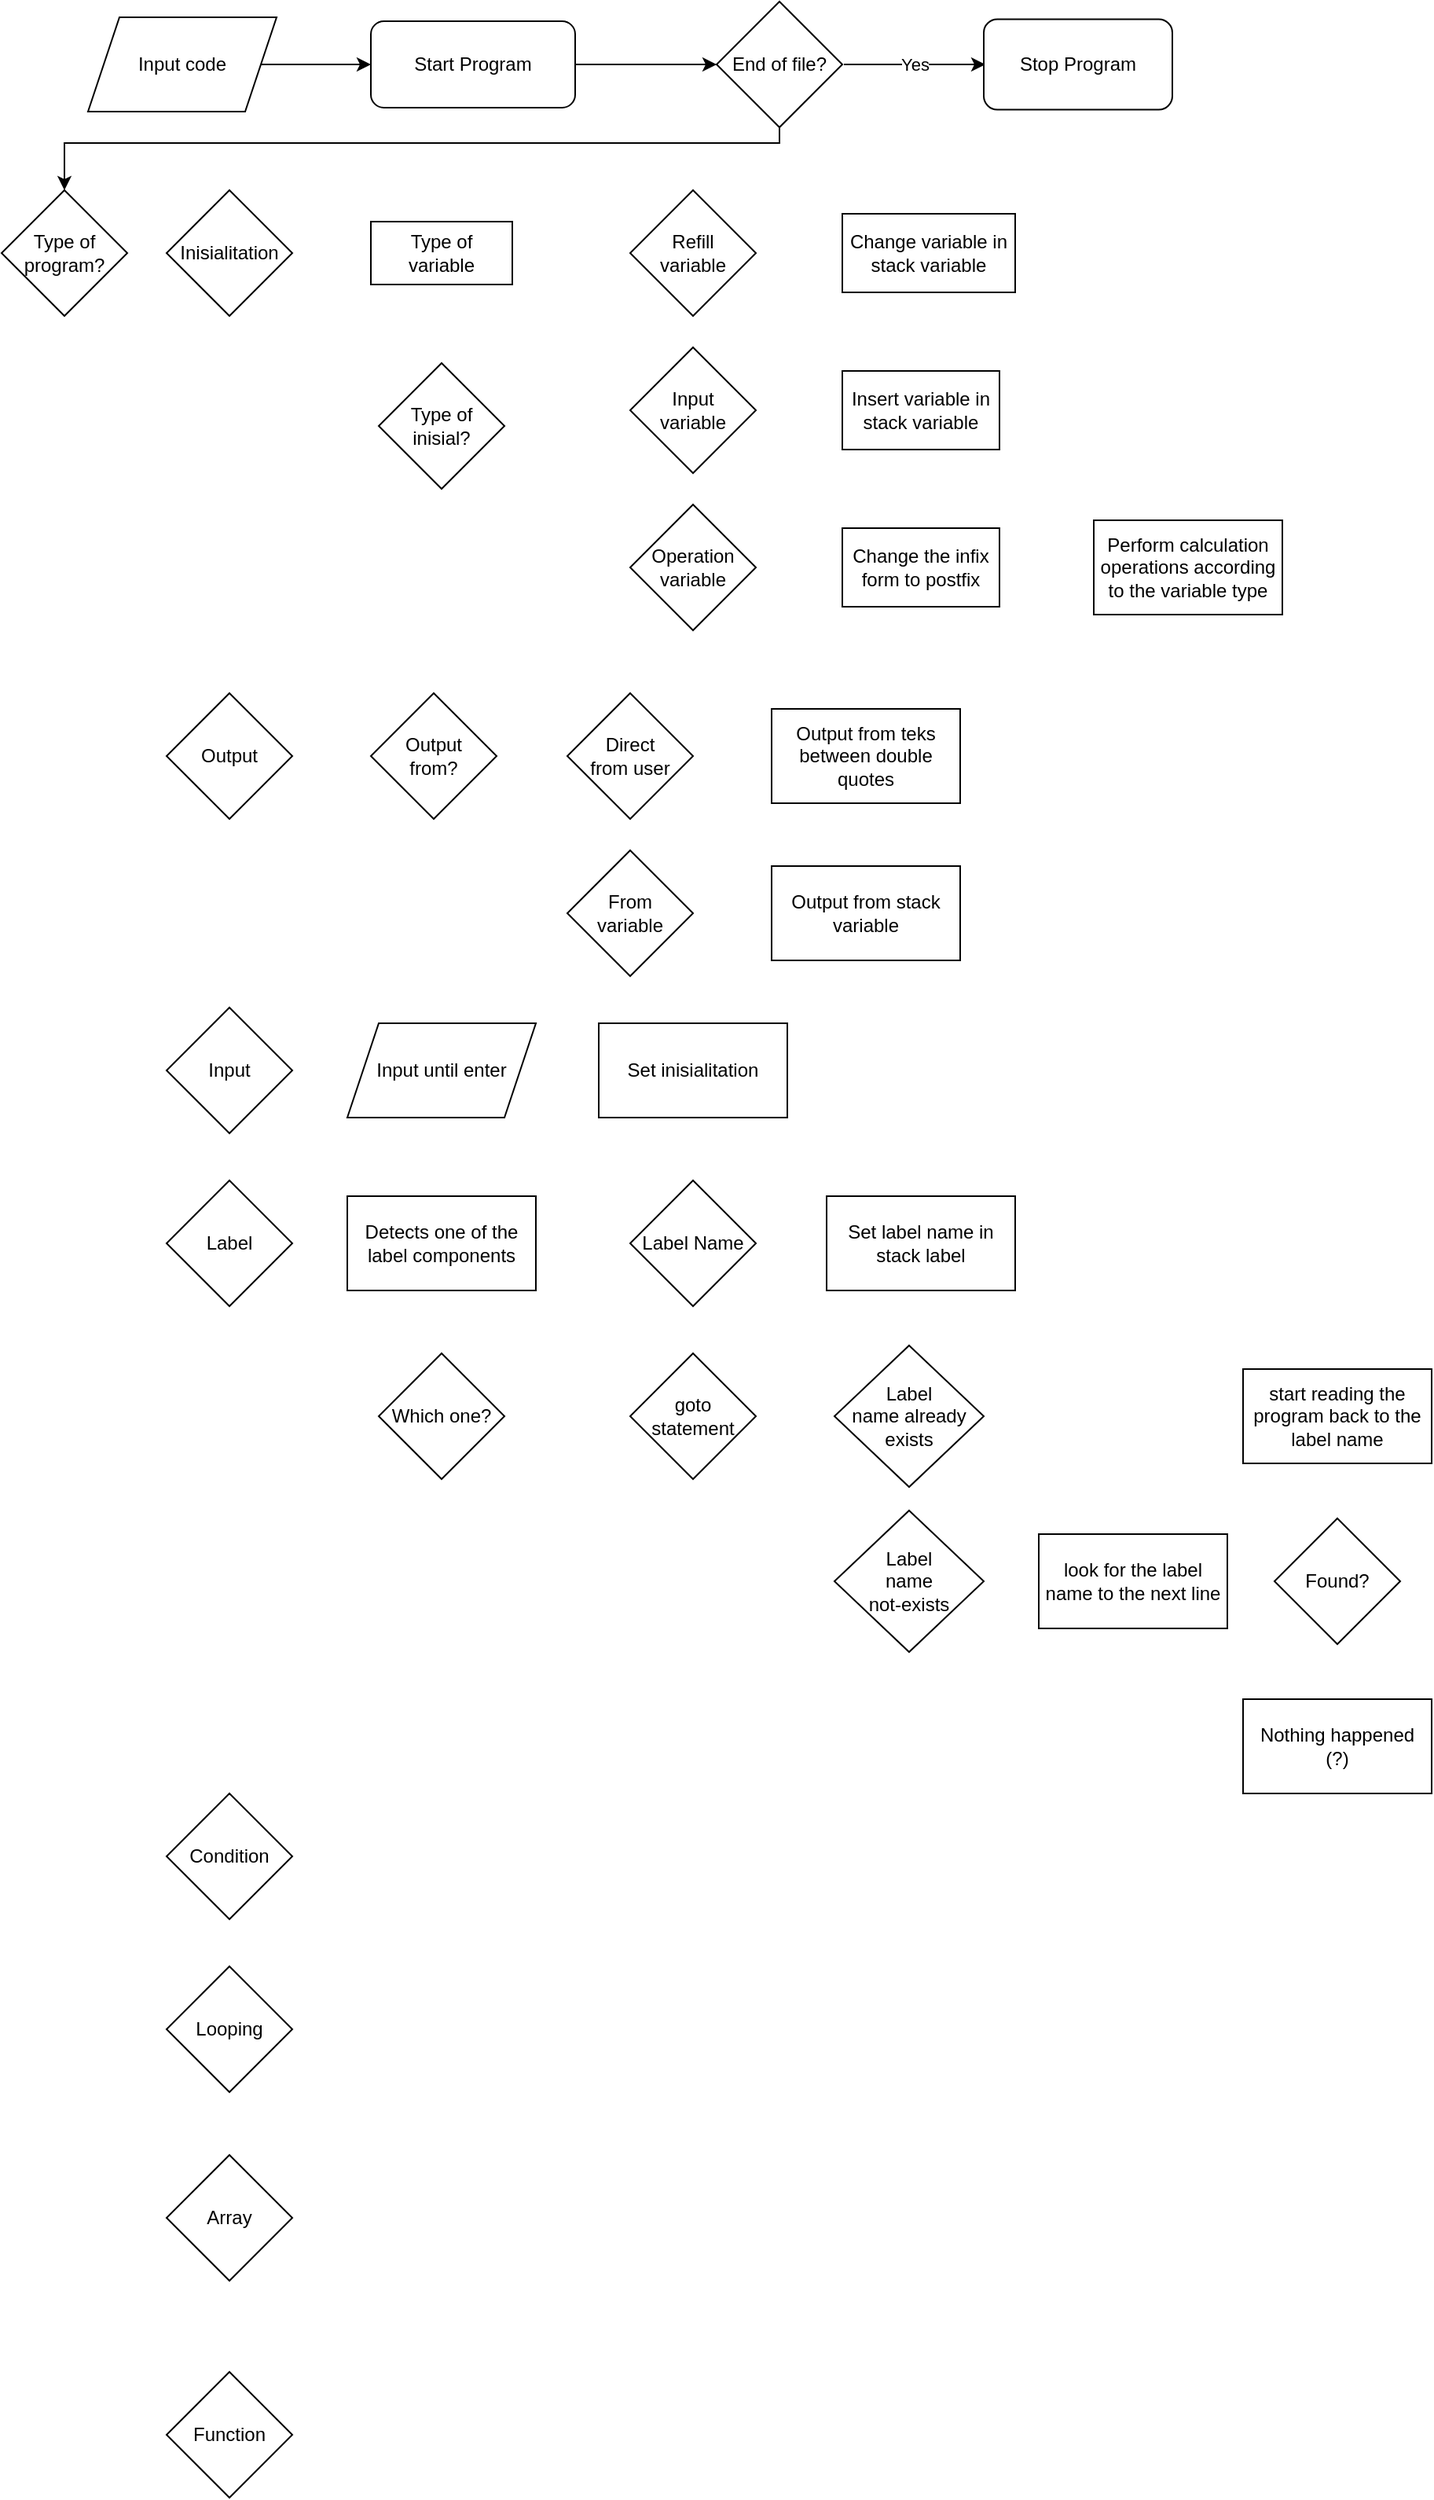 <mxfile version="22.0.8" type="device">
  <diagram name="Halaman-1" id="1nc28jSzTPdm_pfPCFTR">
    <mxGraphModel dx="934" dy="591" grid="1" gridSize="10" guides="1" tooltips="1" connect="1" arrows="1" fold="1" page="1" pageScale="1" pageWidth="1500" pageHeight="3000" math="0" shadow="0">
      <root>
        <mxCell id="0" />
        <mxCell id="1" parent="0" />
        <mxCell id="ZSAQHpN-eL0URogZfKka-9" style="edgeStyle=orthogonalEdgeStyle;rounded=0;orthogonalLoop=1;jettySize=auto;html=1;entryX=0;entryY=0.5;entryDx=0;entryDy=0;" edge="1" parent="1" source="ZSAQHpN-eL0URogZfKka-1" target="ZSAQHpN-eL0URogZfKka-6">
          <mxGeometry relative="1" as="geometry" />
        </mxCell>
        <mxCell id="ZSAQHpN-eL0URogZfKka-1" value="Start Program" style="rounded=1;whiteSpace=wrap;html=1;" vertex="1" parent="1">
          <mxGeometry x="255" y="52.5" width="130" height="55" as="geometry" />
        </mxCell>
        <mxCell id="ZSAQHpN-eL0URogZfKka-5" style="edgeStyle=orthogonalEdgeStyle;rounded=0;orthogonalLoop=1;jettySize=auto;html=1;" edge="1" parent="1" source="ZSAQHpN-eL0URogZfKka-4" target="ZSAQHpN-eL0URogZfKka-1">
          <mxGeometry relative="1" as="geometry" />
        </mxCell>
        <mxCell id="ZSAQHpN-eL0URogZfKka-4" value="Input code" style="shape=parallelogram;perimeter=parallelogramPerimeter;whiteSpace=wrap;html=1;fixedSize=1;" vertex="1" parent="1">
          <mxGeometry x="75" y="50" width="120" height="60" as="geometry" />
        </mxCell>
        <mxCell id="ZSAQHpN-eL0URogZfKka-11" value="Yes" style="edgeStyle=orthogonalEdgeStyle;rounded=0;orthogonalLoop=1;jettySize=auto;html=1;entryX=0;entryY=0.5;entryDx=0;entryDy=0;" edge="1" parent="1">
          <mxGeometry relative="1" as="geometry">
            <mxPoint x="556.0" y="80" as="sourcePoint" />
            <mxPoint x="646.0" y="80" as="targetPoint" />
          </mxGeometry>
        </mxCell>
        <mxCell id="ZSAQHpN-eL0URogZfKka-59" style="edgeStyle=orthogonalEdgeStyle;rounded=0;orthogonalLoop=1;jettySize=auto;html=1;entryX=0.5;entryY=0;entryDx=0;entryDy=0;" edge="1" parent="1" source="ZSAQHpN-eL0URogZfKka-6" target="ZSAQHpN-eL0URogZfKka-12">
          <mxGeometry relative="1" as="geometry">
            <Array as="points">
              <mxPoint x="515" y="130" />
              <mxPoint x="60" y="130" />
            </Array>
          </mxGeometry>
        </mxCell>
        <mxCell id="ZSAQHpN-eL0URogZfKka-6" value="End of file?" style="rhombus;whiteSpace=wrap;html=1;" vertex="1" parent="1">
          <mxGeometry x="475" y="40" width="80" height="80" as="geometry" />
        </mxCell>
        <mxCell id="ZSAQHpN-eL0URogZfKka-10" value="Stop Program" style="rounded=1;whiteSpace=wrap;html=1;" vertex="1" parent="1">
          <mxGeometry x="645" y="51.25" width="120" height="57.5" as="geometry" />
        </mxCell>
        <mxCell id="ZSAQHpN-eL0URogZfKka-12" value="Type of&lt;br&gt;program?" style="rhombus;whiteSpace=wrap;html=1;" vertex="1" parent="1">
          <mxGeometry x="20" y="160" width="80" height="80" as="geometry" />
        </mxCell>
        <mxCell id="ZSAQHpN-eL0URogZfKka-15" value="Inisialitation" style="rhombus;whiteSpace=wrap;html=1;" vertex="1" parent="1">
          <mxGeometry x="125" y="160" width="80" height="80" as="geometry" />
        </mxCell>
        <mxCell id="ZSAQHpN-eL0URogZfKka-16" value="Input" style="rhombus;whiteSpace=wrap;html=1;" vertex="1" parent="1">
          <mxGeometry x="125" y="680" width="80" height="80" as="geometry" />
        </mxCell>
        <mxCell id="ZSAQHpN-eL0URogZfKka-17" value="Output" style="rhombus;whiteSpace=wrap;html=1;" vertex="1" parent="1">
          <mxGeometry x="125" y="480" width="80" height="80" as="geometry" />
        </mxCell>
        <mxCell id="ZSAQHpN-eL0URogZfKka-18" value="Label" style="rhombus;whiteSpace=wrap;html=1;" vertex="1" parent="1">
          <mxGeometry x="125" y="790" width="80" height="80" as="geometry" />
        </mxCell>
        <mxCell id="ZSAQHpN-eL0URogZfKka-23" value="Condition" style="rhombus;whiteSpace=wrap;html=1;" vertex="1" parent="1">
          <mxGeometry x="125" y="1180" width="80" height="80" as="geometry" />
        </mxCell>
        <mxCell id="ZSAQHpN-eL0URogZfKka-24" value="Looping" style="rhombus;whiteSpace=wrap;html=1;" vertex="1" parent="1">
          <mxGeometry x="125" y="1290" width="80" height="80" as="geometry" />
        </mxCell>
        <mxCell id="ZSAQHpN-eL0URogZfKka-25" value="Array" style="rhombus;whiteSpace=wrap;html=1;" vertex="1" parent="1">
          <mxGeometry x="125" y="1410" width="80" height="80" as="geometry" />
        </mxCell>
        <mxCell id="ZSAQHpN-eL0URogZfKka-26" value="Function" style="rhombus;whiteSpace=wrap;html=1;" vertex="1" parent="1">
          <mxGeometry x="125" y="1548" width="80" height="80" as="geometry" />
        </mxCell>
        <mxCell id="ZSAQHpN-eL0URogZfKka-27" value="Type of&lt;br&gt;inisial?" style="rhombus;whiteSpace=wrap;html=1;" vertex="1" parent="1">
          <mxGeometry x="260" y="270" width="80" height="80" as="geometry" />
        </mxCell>
        <mxCell id="ZSAQHpN-eL0URogZfKka-28" value="Input&lt;br&gt;variable" style="rhombus;whiteSpace=wrap;html=1;" vertex="1" parent="1">
          <mxGeometry x="420" y="260" width="80" height="80" as="geometry" />
        </mxCell>
        <mxCell id="ZSAQHpN-eL0URogZfKka-29" value="Refill&lt;br&gt;variable" style="rhombus;whiteSpace=wrap;html=1;" vertex="1" parent="1">
          <mxGeometry x="420" y="160" width="80" height="80" as="geometry" />
        </mxCell>
        <mxCell id="ZSAQHpN-eL0URogZfKka-30" value="Operation&lt;br&gt;variable" style="rhombus;whiteSpace=wrap;html=1;" vertex="1" parent="1">
          <mxGeometry x="420" y="360" width="80" height="80" as="geometry" />
        </mxCell>
        <mxCell id="ZSAQHpN-eL0URogZfKka-31" value="Type of&lt;br&gt;variable" style="rounded=0;whiteSpace=wrap;html=1;" vertex="1" parent="1">
          <mxGeometry x="255" y="180" width="90" height="40" as="geometry" />
        </mxCell>
        <mxCell id="ZSAQHpN-eL0URogZfKka-32" value="Insert variable in&lt;br&gt;stack variable" style="rounded=0;whiteSpace=wrap;html=1;" vertex="1" parent="1">
          <mxGeometry x="555" y="275" width="100" height="50" as="geometry" />
        </mxCell>
        <mxCell id="ZSAQHpN-eL0URogZfKka-33" value="Change variable in&lt;br&gt;stack variable" style="rounded=0;whiteSpace=wrap;html=1;" vertex="1" parent="1">
          <mxGeometry x="555" y="175" width="110" height="50" as="geometry" />
        </mxCell>
        <mxCell id="ZSAQHpN-eL0URogZfKka-34" value="Change the infix form to postfix" style="rounded=0;whiteSpace=wrap;html=1;" vertex="1" parent="1">
          <mxGeometry x="555" y="375" width="100" height="50" as="geometry" />
        </mxCell>
        <mxCell id="ZSAQHpN-eL0URogZfKka-35" value="Perform calculation operations according to the variable type" style="rounded=0;whiteSpace=wrap;html=1;" vertex="1" parent="1">
          <mxGeometry x="715" y="370" width="120" height="60" as="geometry" />
        </mxCell>
        <mxCell id="ZSAQHpN-eL0URogZfKka-36" value="Output&lt;br&gt;from?" style="rhombus;whiteSpace=wrap;html=1;" vertex="1" parent="1">
          <mxGeometry x="255" y="480" width="80" height="80" as="geometry" />
        </mxCell>
        <mxCell id="ZSAQHpN-eL0URogZfKka-37" value="Direct&lt;br&gt;from user" style="rhombus;whiteSpace=wrap;html=1;" vertex="1" parent="1">
          <mxGeometry x="380" y="480" width="80" height="80" as="geometry" />
        </mxCell>
        <mxCell id="ZSAQHpN-eL0URogZfKka-38" value="From&lt;br&gt;variable" style="rhombus;whiteSpace=wrap;html=1;" vertex="1" parent="1">
          <mxGeometry x="380" y="580" width="80" height="80" as="geometry" />
        </mxCell>
        <mxCell id="ZSAQHpN-eL0URogZfKka-39" value="Output from teks&lt;br&gt;between double quotes" style="rounded=0;whiteSpace=wrap;html=1;" vertex="1" parent="1">
          <mxGeometry x="510" y="490" width="120" height="60" as="geometry" />
        </mxCell>
        <mxCell id="ZSAQHpN-eL0URogZfKka-40" value="Output from stack variable" style="rounded=0;whiteSpace=wrap;html=1;" vertex="1" parent="1">
          <mxGeometry x="510" y="590" width="120" height="60" as="geometry" />
        </mxCell>
        <mxCell id="ZSAQHpN-eL0URogZfKka-42" value="Input until enter" style="shape=parallelogram;perimeter=parallelogramPerimeter;whiteSpace=wrap;html=1;fixedSize=1;" vertex="1" parent="1">
          <mxGeometry x="240" y="690" width="120" height="60" as="geometry" />
        </mxCell>
        <mxCell id="ZSAQHpN-eL0URogZfKka-43" value="Set inisialitation" style="rounded=0;whiteSpace=wrap;html=1;" vertex="1" parent="1">
          <mxGeometry x="400" y="690" width="120" height="60" as="geometry" />
        </mxCell>
        <mxCell id="ZSAQHpN-eL0URogZfKka-45" value="Which one?" style="rhombus;whiteSpace=wrap;html=1;" vertex="1" parent="1">
          <mxGeometry x="260" y="900" width="80" height="80" as="geometry" />
        </mxCell>
        <mxCell id="ZSAQHpN-eL0URogZfKka-46" value="Detects one of the label components" style="rounded=0;whiteSpace=wrap;html=1;" vertex="1" parent="1">
          <mxGeometry x="240" y="800" width="120" height="60" as="geometry" />
        </mxCell>
        <mxCell id="ZSAQHpN-eL0URogZfKka-47" value="Label Name" style="rhombus;whiteSpace=wrap;html=1;" vertex="1" parent="1">
          <mxGeometry x="420" y="790" width="80" height="80" as="geometry" />
        </mxCell>
        <mxCell id="ZSAQHpN-eL0URogZfKka-48" value="goto statement" style="rhombus;whiteSpace=wrap;html=1;" vertex="1" parent="1">
          <mxGeometry x="420" y="900" width="80" height="80" as="geometry" />
        </mxCell>
        <mxCell id="ZSAQHpN-eL0URogZfKka-56" value="Set label name in stack label" style="rounded=0;whiteSpace=wrap;html=1;" vertex="1" parent="1">
          <mxGeometry x="545" y="800" width="120" height="60" as="geometry" />
        </mxCell>
        <mxCell id="ZSAQHpN-eL0URogZfKka-57" value="Label&lt;br&gt;name already&lt;br&gt;exists" style="rhombus;whiteSpace=wrap;html=1;" vertex="1" parent="1">
          <mxGeometry x="550" y="895" width="95" height="90" as="geometry" />
        </mxCell>
        <mxCell id="ZSAQHpN-eL0URogZfKka-58" value="Label&lt;br&gt;name&lt;br&gt;not-exists" style="rhombus;whiteSpace=wrap;html=1;" vertex="1" parent="1">
          <mxGeometry x="550" y="1000" width="95" height="90" as="geometry" />
        </mxCell>
        <mxCell id="ZSAQHpN-eL0URogZfKka-60" value="start reading the program back to the label name" style="rounded=0;whiteSpace=wrap;html=1;" vertex="1" parent="1">
          <mxGeometry x="810" y="910" width="120" height="60" as="geometry" />
        </mxCell>
        <mxCell id="ZSAQHpN-eL0URogZfKka-61" value="look for the label name to the next line" style="rounded=0;whiteSpace=wrap;html=1;" vertex="1" parent="1">
          <mxGeometry x="680" y="1015" width="120" height="60" as="geometry" />
        </mxCell>
        <mxCell id="ZSAQHpN-eL0URogZfKka-62" value="Found?" style="rhombus;whiteSpace=wrap;html=1;" vertex="1" parent="1">
          <mxGeometry x="830" y="1005" width="80" height="80" as="geometry" />
        </mxCell>
        <mxCell id="ZSAQHpN-eL0URogZfKka-63" value="Nothing happened&lt;br&gt;(?)" style="rounded=0;whiteSpace=wrap;html=1;" vertex="1" parent="1">
          <mxGeometry x="810" y="1120" width="120" height="60" as="geometry" />
        </mxCell>
      </root>
    </mxGraphModel>
  </diagram>
</mxfile>
